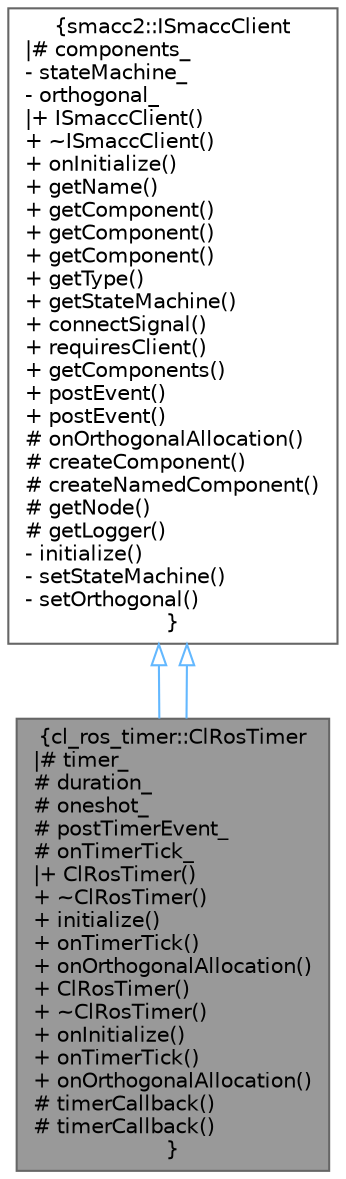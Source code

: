 digraph "cl_ros_timer::ClRosTimer"
{
 // LATEX_PDF_SIZE
  bgcolor="transparent";
  edge [fontname=Helvetica,fontsize=10,labelfontname=Helvetica,labelfontsize=10];
  node [fontname=Helvetica,fontsize=10,shape=box,height=0.2,width=0.4];
  Node1 [label="{cl_ros_timer::ClRosTimer\n|# timer_\l# duration_\l# oneshot_\l# postTimerEvent_\l# onTimerTick_\l|+ ClRosTimer()\l+ ~ClRosTimer()\l+ initialize()\l+ onTimerTick()\l+ onOrthogonalAllocation()\l+ ClRosTimer()\l+ ~ClRosTimer()\l+ onInitialize()\l+ onTimerTick()\l+ onOrthogonalAllocation()\l# timerCallback()\l# timerCallback()\l}",height=0.2,width=0.4,color="gray40", fillcolor="grey60", style="filled", fontcolor="black",tooltip=" "];
  Node2 -> Node1 [dir="back",color="steelblue1",style="solid",arrowtail="onormal"];
  Node2 [label="{smacc2::ISmaccClient\n|# components_\l- stateMachine_\l- orthogonal_\l|+ ISmaccClient()\l+ ~ISmaccClient()\l+ onInitialize()\l+ getName()\l+ getComponent()\l+ getComponent()\l+ getComponent()\l+ getType()\l+ getStateMachine()\l+ connectSignal()\l+ requiresClient()\l+ getComponents()\l+ postEvent()\l+ postEvent()\l# onOrthogonalAllocation()\l# createComponent()\l# createNamedComponent()\l# getNode()\l# getLogger()\l- initialize()\l- setStateMachine()\l- setOrthogonal()\l}",height=0.2,width=0.4,color="gray40", fillcolor="white", style="filled",URL="$classsmacc2_1_1ISmaccClient.html",tooltip=" "];
  Node2 -> Node1 [dir="back",color="steelblue1",style="solid",arrowtail="onormal"];
}

